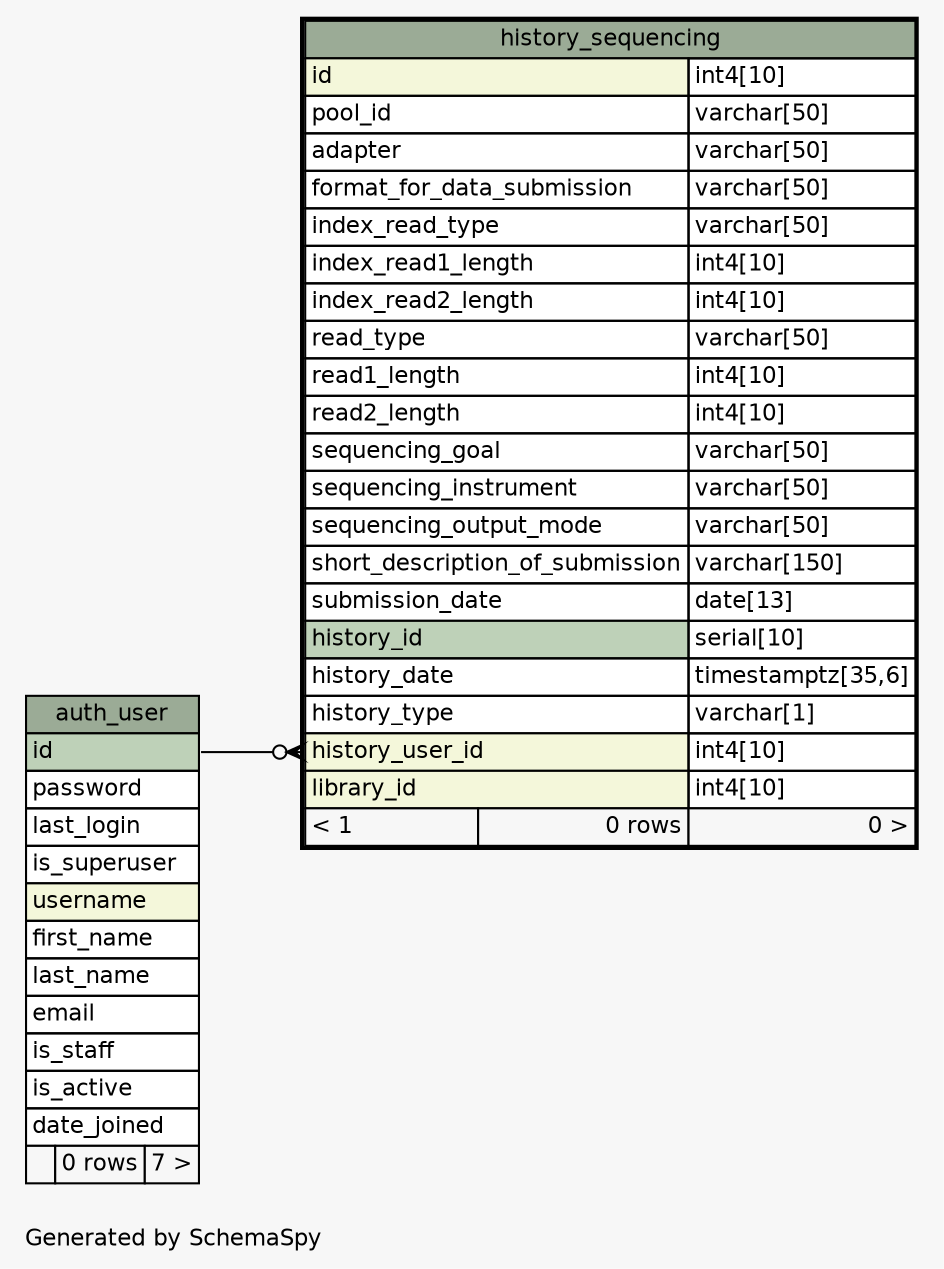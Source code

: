 // dot 2.36.0 on Mac OS X 10.9.5
// SchemaSpy rev 590
digraph "oneDegreeRelationshipsDiagram" {
  graph [
    rankdir="RL"
    bgcolor="#f7f7f7"
    label="\nGenerated by SchemaSpy"
    labeljust="l"
    nodesep="0.18"
    ranksep="0.46"
    fontname="Helvetica"
    fontsize="11"
  ];
  node [
    fontname="Helvetica"
    fontsize="11"
    shape="plaintext"
  ];
  edge [
    arrowsize="0.8"
  ];
  "history_sequencing":"history_user_id":w -> "auth_user":"id":e [arrowhead=none dir=back arrowtail=crowodot];
  "auth_user" [
    label=<
    <TABLE BORDER="0" CELLBORDER="1" CELLSPACING="0" BGCOLOR="#ffffff">
      <TR><TD COLSPAN="3" BGCOLOR="#9bab96" ALIGN="CENTER">auth_user</TD></TR>
      <TR><TD PORT="id" COLSPAN="3" BGCOLOR="#bed1b8" ALIGN="LEFT">id</TD></TR>
      <TR><TD PORT="password" COLSPAN="3" ALIGN="LEFT">password</TD></TR>
      <TR><TD PORT="last_login" COLSPAN="3" ALIGN="LEFT">last_login</TD></TR>
      <TR><TD PORT="is_superuser" COLSPAN="3" ALIGN="LEFT">is_superuser</TD></TR>
      <TR><TD PORT="username" COLSPAN="3" BGCOLOR="#f4f7da" ALIGN="LEFT">username</TD></TR>
      <TR><TD PORT="first_name" COLSPAN="3" ALIGN="LEFT">first_name</TD></TR>
      <TR><TD PORT="last_name" COLSPAN="3" ALIGN="LEFT">last_name</TD></TR>
      <TR><TD PORT="email" COLSPAN="3" ALIGN="LEFT">email</TD></TR>
      <TR><TD PORT="is_staff" COLSPAN="3" ALIGN="LEFT">is_staff</TD></TR>
      <TR><TD PORT="is_active" COLSPAN="3" ALIGN="LEFT">is_active</TD></TR>
      <TR><TD PORT="date_joined" COLSPAN="3" ALIGN="LEFT">date_joined</TD></TR>
      <TR><TD ALIGN="LEFT" BGCOLOR="#f7f7f7">  </TD><TD ALIGN="RIGHT" BGCOLOR="#f7f7f7">0 rows</TD><TD ALIGN="RIGHT" BGCOLOR="#f7f7f7">7 &gt;</TD></TR>
    </TABLE>>
    URL="auth_user.html"
    tooltip="auth_user"
  ];
  "history_sequencing" [
    label=<
    <TABLE BORDER="2" CELLBORDER="1" CELLSPACING="0" BGCOLOR="#ffffff">
      <TR><TD COLSPAN="3" BGCOLOR="#9bab96" ALIGN="CENTER">history_sequencing</TD></TR>
      <TR><TD PORT="id" COLSPAN="2" BGCOLOR="#f4f7da" ALIGN="LEFT">id</TD><TD PORT="id.type" ALIGN="LEFT">int4[10]</TD></TR>
      <TR><TD PORT="pool_id" COLSPAN="2" ALIGN="LEFT">pool_id</TD><TD PORT="pool_id.type" ALIGN="LEFT">varchar[50]</TD></TR>
      <TR><TD PORT="adapter" COLSPAN="2" ALIGN="LEFT">adapter</TD><TD PORT="adapter.type" ALIGN="LEFT">varchar[50]</TD></TR>
      <TR><TD PORT="format_for_data_submission" COLSPAN="2" ALIGN="LEFT">format_for_data_submission</TD><TD PORT="format_for_data_submission.type" ALIGN="LEFT">varchar[50]</TD></TR>
      <TR><TD PORT="index_read_type" COLSPAN="2" ALIGN="LEFT">index_read_type</TD><TD PORT="index_read_type.type" ALIGN="LEFT">varchar[50]</TD></TR>
      <TR><TD PORT="index_read1_length" COLSPAN="2" ALIGN="LEFT">index_read1_length</TD><TD PORT="index_read1_length.type" ALIGN="LEFT">int4[10]</TD></TR>
      <TR><TD PORT="index_read2_length" COLSPAN="2" ALIGN="LEFT">index_read2_length</TD><TD PORT="index_read2_length.type" ALIGN="LEFT">int4[10]</TD></TR>
      <TR><TD PORT="read_type" COLSPAN="2" ALIGN="LEFT">read_type</TD><TD PORT="read_type.type" ALIGN="LEFT">varchar[50]</TD></TR>
      <TR><TD PORT="read1_length" COLSPAN="2" ALIGN="LEFT">read1_length</TD><TD PORT="read1_length.type" ALIGN="LEFT">int4[10]</TD></TR>
      <TR><TD PORT="read2_length" COLSPAN="2" ALIGN="LEFT">read2_length</TD><TD PORT="read2_length.type" ALIGN="LEFT">int4[10]</TD></TR>
      <TR><TD PORT="sequencing_goal" COLSPAN="2" ALIGN="LEFT">sequencing_goal</TD><TD PORT="sequencing_goal.type" ALIGN="LEFT">varchar[50]</TD></TR>
      <TR><TD PORT="sequencing_instrument" COLSPAN="2" ALIGN="LEFT">sequencing_instrument</TD><TD PORT="sequencing_instrument.type" ALIGN="LEFT">varchar[50]</TD></TR>
      <TR><TD PORT="sequencing_output_mode" COLSPAN="2" ALIGN="LEFT">sequencing_output_mode</TD><TD PORT="sequencing_output_mode.type" ALIGN="LEFT">varchar[50]</TD></TR>
      <TR><TD PORT="short_description_of_submission" COLSPAN="2" ALIGN="LEFT">short_description_of_submission</TD><TD PORT="short_description_of_submission.type" ALIGN="LEFT">varchar[150]</TD></TR>
      <TR><TD PORT="submission_date" COLSPAN="2" ALIGN="LEFT">submission_date</TD><TD PORT="submission_date.type" ALIGN="LEFT">date[13]</TD></TR>
      <TR><TD PORT="history_id" COLSPAN="2" BGCOLOR="#bed1b8" ALIGN="LEFT">history_id</TD><TD PORT="history_id.type" ALIGN="LEFT">serial[10]</TD></TR>
      <TR><TD PORT="history_date" COLSPAN="2" ALIGN="LEFT">history_date</TD><TD PORT="history_date.type" ALIGN="LEFT">timestamptz[35,6]</TD></TR>
      <TR><TD PORT="history_type" COLSPAN="2" ALIGN="LEFT">history_type</TD><TD PORT="history_type.type" ALIGN="LEFT">varchar[1]</TD></TR>
      <TR><TD PORT="history_user_id" COLSPAN="2" BGCOLOR="#f4f7da" ALIGN="LEFT">history_user_id</TD><TD PORT="history_user_id.type" ALIGN="LEFT">int4[10]</TD></TR>
      <TR><TD PORT="library_id" COLSPAN="2" BGCOLOR="#f4f7da" ALIGN="LEFT">library_id</TD><TD PORT="library_id.type" ALIGN="LEFT">int4[10]</TD></TR>
      <TR><TD ALIGN="LEFT" BGCOLOR="#f7f7f7">&lt; 1</TD><TD ALIGN="RIGHT" BGCOLOR="#f7f7f7">0 rows</TD><TD ALIGN="RIGHT" BGCOLOR="#f7f7f7">0 &gt;</TD></TR>
    </TABLE>>
    URL="history_sequencing.html"
    tooltip="history_sequencing"
  ];
}
